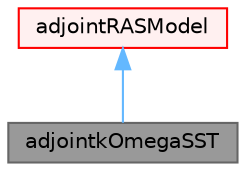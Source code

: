 digraph "adjointkOmegaSST"
{
 // LATEX_PDF_SIZE
  bgcolor="transparent";
  edge [fontname=Helvetica,fontsize=10,labelfontname=Helvetica,labelfontsize=10];
  node [fontname=Helvetica,fontsize=10,shape=box,height=0.2,width=0.4];
  Node1 [id="Node000001",label="adjointkOmegaSST",height=0.2,width=0.4,color="gray40", fillcolor="grey60", style="filled", fontcolor="black",tooltip="Continuous adjoint to the kOmegaSST turbulence model for incompressible flows."];
  Node2 -> Node1 [id="edge1_Node000001_Node000002",dir="back",color="steelblue1",style="solid",tooltip=" "];
  Node2 [id="Node000002",label="adjointRASModel",height=0.2,width=0.4,color="red", fillcolor="#FFF0F0", style="filled",URL="$classFoam_1_1incompressibleAdjoint_1_1adjointRASModel.html",tooltip="Abstract base class for incompressible turbulence models."];
}
